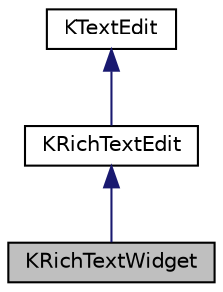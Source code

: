 digraph "KRichTextWidget"
{
  edge [fontname="Helvetica",fontsize="10",labelfontname="Helvetica",labelfontsize="10"];
  node [fontname="Helvetica",fontsize="10",shape=record];
  Node0 [label="KRichTextWidget",height=0.2,width=0.4,color="black", fillcolor="grey75", style="filled", fontcolor="black"];
  Node1 -> Node0 [dir="back",color="midnightblue",fontsize="10",style="solid",fontname="Helvetica"];
  Node1 [label="KRichTextEdit",height=0.2,width=0.4,color="black", fillcolor="white", style="filled",URL="$classKRichTextEdit.html",tooltip="The KRichTextEdit class provides a widget to edit and display rich text. "];
  Node2 -> Node1 [dir="back",color="midnightblue",fontsize="10",style="solid",fontname="Helvetica"];
  Node2 [label="KTextEdit",height=0.2,width=0.4,color="black", fillcolor="white", style="filled",URL="$classKTextEdit.html",tooltip="A KDE&#39;ified QTextEdit. "];
}

